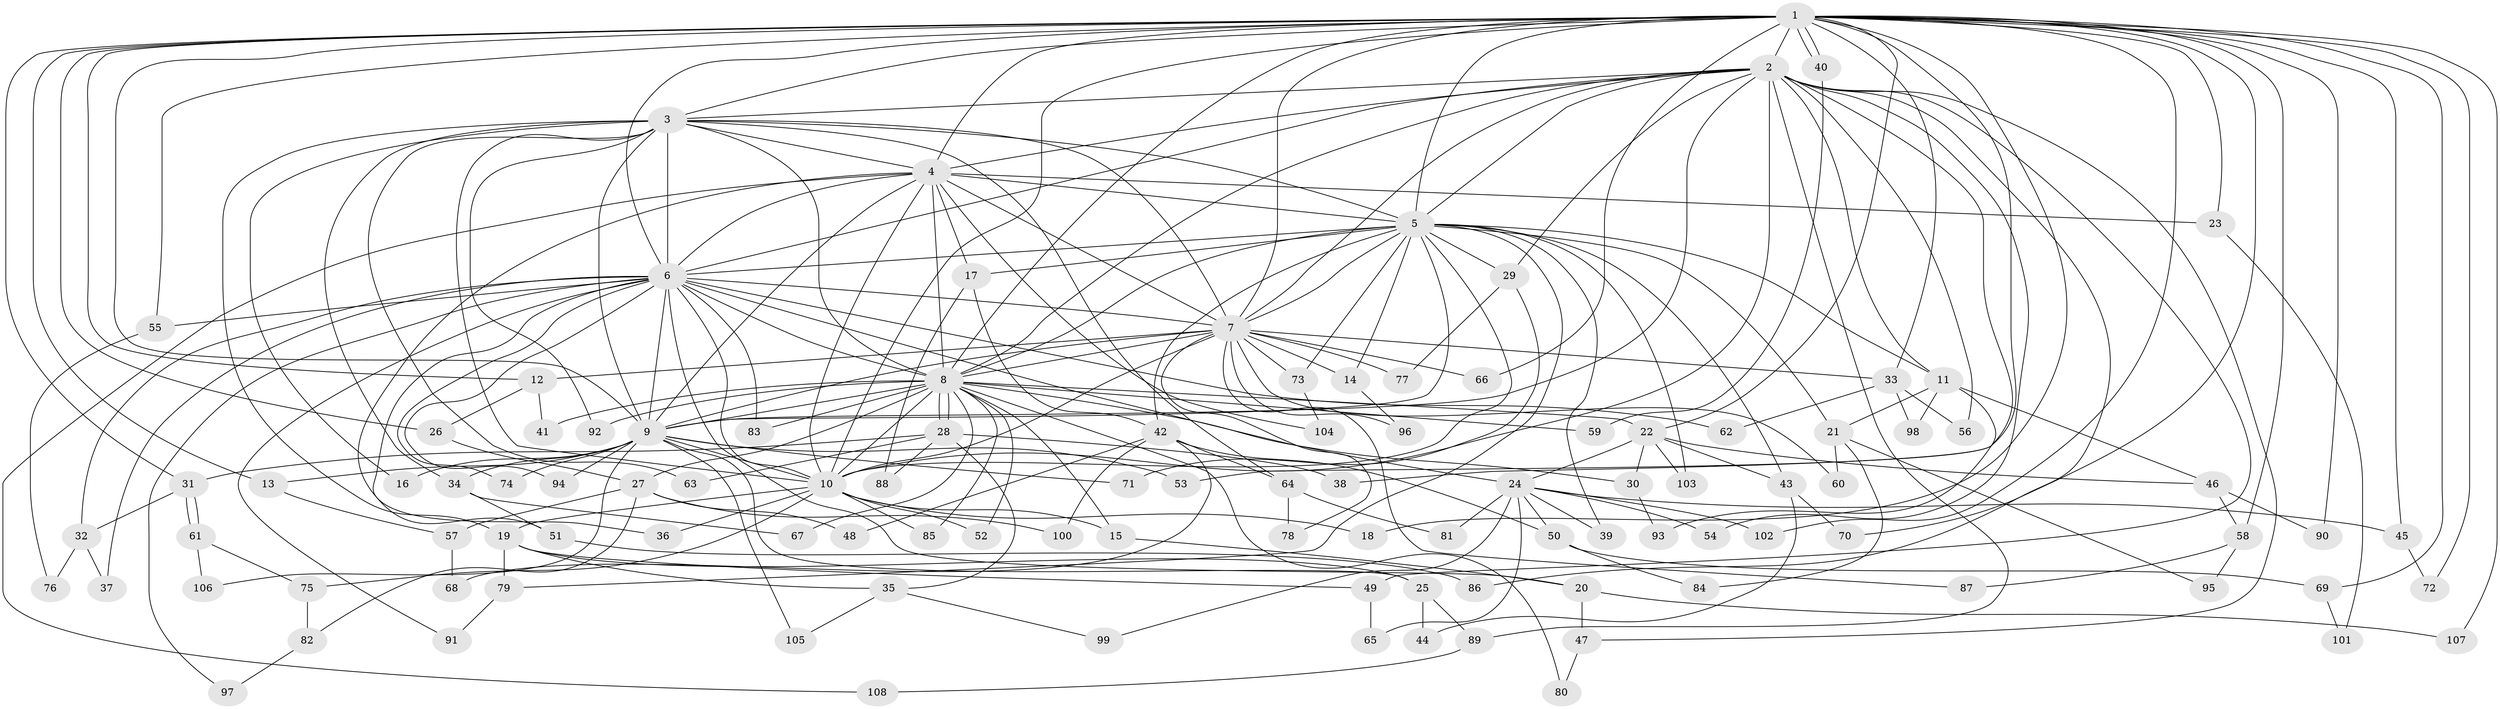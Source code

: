 // coarse degree distribution, {16: 0.013333333333333334, 17: 0.013333333333333334, 26: 0.013333333333333334, 21: 0.013333333333333334, 3: 0.13333333333333333, 2: 0.5466666666666666, 5: 0.013333333333333334, 4: 0.10666666666666667, 6: 0.02666666666666667, 8: 0.013333333333333334, 7: 0.013333333333333334, 12: 0.013333333333333334, 1: 0.05333333333333334, 9: 0.013333333333333334, 15: 0.013333333333333334}
// Generated by graph-tools (version 1.1) at 2025/48/03/04/25 21:48:56]
// undirected, 108 vertices, 241 edges
graph export_dot {
graph [start="1"]
  node [color=gray90,style=filled];
  1;
  2;
  3;
  4;
  5;
  6;
  7;
  8;
  9;
  10;
  11;
  12;
  13;
  14;
  15;
  16;
  17;
  18;
  19;
  20;
  21;
  22;
  23;
  24;
  25;
  26;
  27;
  28;
  29;
  30;
  31;
  32;
  33;
  34;
  35;
  36;
  37;
  38;
  39;
  40;
  41;
  42;
  43;
  44;
  45;
  46;
  47;
  48;
  49;
  50;
  51;
  52;
  53;
  54;
  55;
  56;
  57;
  58;
  59;
  60;
  61;
  62;
  63;
  64;
  65;
  66;
  67;
  68;
  69;
  70;
  71;
  72;
  73;
  74;
  75;
  76;
  77;
  78;
  79;
  80;
  81;
  82;
  83;
  84;
  85;
  86;
  87;
  88;
  89;
  90;
  91;
  92;
  93;
  94;
  95;
  96;
  97;
  98;
  99;
  100;
  101;
  102;
  103;
  104;
  105;
  106;
  107;
  108;
  1 -- 2;
  1 -- 3;
  1 -- 4;
  1 -- 5;
  1 -- 6;
  1 -- 7;
  1 -- 8;
  1 -- 9;
  1 -- 10;
  1 -- 12;
  1 -- 13;
  1 -- 18;
  1 -- 22;
  1 -- 23;
  1 -- 26;
  1 -- 31;
  1 -- 33;
  1 -- 40;
  1 -- 40;
  1 -- 45;
  1 -- 53;
  1 -- 55;
  1 -- 58;
  1 -- 66;
  1 -- 69;
  1 -- 70;
  1 -- 72;
  1 -- 90;
  1 -- 102;
  1 -- 107;
  2 -- 3;
  2 -- 4;
  2 -- 5;
  2 -- 6;
  2 -- 7;
  2 -- 8;
  2 -- 9;
  2 -- 10;
  2 -- 11;
  2 -- 29;
  2 -- 38;
  2 -- 47;
  2 -- 49;
  2 -- 54;
  2 -- 56;
  2 -- 86;
  2 -- 89;
  3 -- 4;
  3 -- 5;
  3 -- 6;
  3 -- 7;
  3 -- 8;
  3 -- 9;
  3 -- 10;
  3 -- 16;
  3 -- 19;
  3 -- 34;
  3 -- 63;
  3 -- 64;
  3 -- 92;
  4 -- 5;
  4 -- 6;
  4 -- 7;
  4 -- 8;
  4 -- 9;
  4 -- 10;
  4 -- 17;
  4 -- 23;
  4 -- 36;
  4 -- 104;
  4 -- 108;
  5 -- 6;
  5 -- 7;
  5 -- 8;
  5 -- 9;
  5 -- 10;
  5 -- 11;
  5 -- 14;
  5 -- 17;
  5 -- 21;
  5 -- 29;
  5 -- 39;
  5 -- 42;
  5 -- 43;
  5 -- 73;
  5 -- 79;
  5 -- 103;
  6 -- 7;
  6 -- 8;
  6 -- 9;
  6 -- 10;
  6 -- 20;
  6 -- 24;
  6 -- 32;
  6 -- 37;
  6 -- 51;
  6 -- 55;
  6 -- 62;
  6 -- 74;
  6 -- 83;
  6 -- 91;
  6 -- 94;
  6 -- 97;
  7 -- 8;
  7 -- 9;
  7 -- 10;
  7 -- 12;
  7 -- 14;
  7 -- 33;
  7 -- 60;
  7 -- 66;
  7 -- 73;
  7 -- 77;
  7 -- 78;
  7 -- 87;
  7 -- 96;
  8 -- 9;
  8 -- 10;
  8 -- 15;
  8 -- 22;
  8 -- 27;
  8 -- 28;
  8 -- 28;
  8 -- 30;
  8 -- 41;
  8 -- 52;
  8 -- 59;
  8 -- 67;
  8 -- 80;
  8 -- 83;
  8 -- 85;
  8 -- 92;
  9 -- 10;
  9 -- 13;
  9 -- 16;
  9 -- 25;
  9 -- 34;
  9 -- 53;
  9 -- 71;
  9 -- 74;
  9 -- 94;
  9 -- 105;
  9 -- 106;
  10 -- 15;
  10 -- 18;
  10 -- 19;
  10 -- 36;
  10 -- 52;
  10 -- 75;
  10 -- 85;
  11 -- 21;
  11 -- 46;
  11 -- 93;
  11 -- 98;
  12 -- 26;
  12 -- 41;
  13 -- 57;
  14 -- 96;
  15 -- 20;
  17 -- 42;
  17 -- 88;
  19 -- 25;
  19 -- 35;
  19 -- 49;
  19 -- 79;
  20 -- 47;
  20 -- 107;
  21 -- 60;
  21 -- 84;
  21 -- 95;
  22 -- 24;
  22 -- 30;
  22 -- 43;
  22 -- 46;
  22 -- 103;
  23 -- 101;
  24 -- 39;
  24 -- 45;
  24 -- 50;
  24 -- 54;
  24 -- 65;
  24 -- 81;
  24 -- 99;
  24 -- 102;
  25 -- 44;
  25 -- 89;
  26 -- 27;
  27 -- 48;
  27 -- 57;
  27 -- 82;
  27 -- 100;
  28 -- 31;
  28 -- 35;
  28 -- 38;
  28 -- 63;
  28 -- 88;
  29 -- 71;
  29 -- 77;
  30 -- 93;
  31 -- 32;
  31 -- 61;
  31 -- 61;
  32 -- 37;
  32 -- 76;
  33 -- 56;
  33 -- 62;
  33 -- 98;
  34 -- 51;
  34 -- 67;
  35 -- 99;
  35 -- 105;
  40 -- 59;
  42 -- 48;
  42 -- 50;
  42 -- 64;
  42 -- 68;
  42 -- 100;
  43 -- 44;
  43 -- 70;
  45 -- 72;
  46 -- 58;
  46 -- 90;
  47 -- 80;
  49 -- 65;
  50 -- 69;
  50 -- 84;
  51 -- 86;
  55 -- 76;
  57 -- 68;
  58 -- 87;
  58 -- 95;
  61 -- 75;
  61 -- 106;
  64 -- 78;
  64 -- 81;
  69 -- 101;
  73 -- 104;
  75 -- 82;
  79 -- 91;
  82 -- 97;
  89 -- 108;
}
